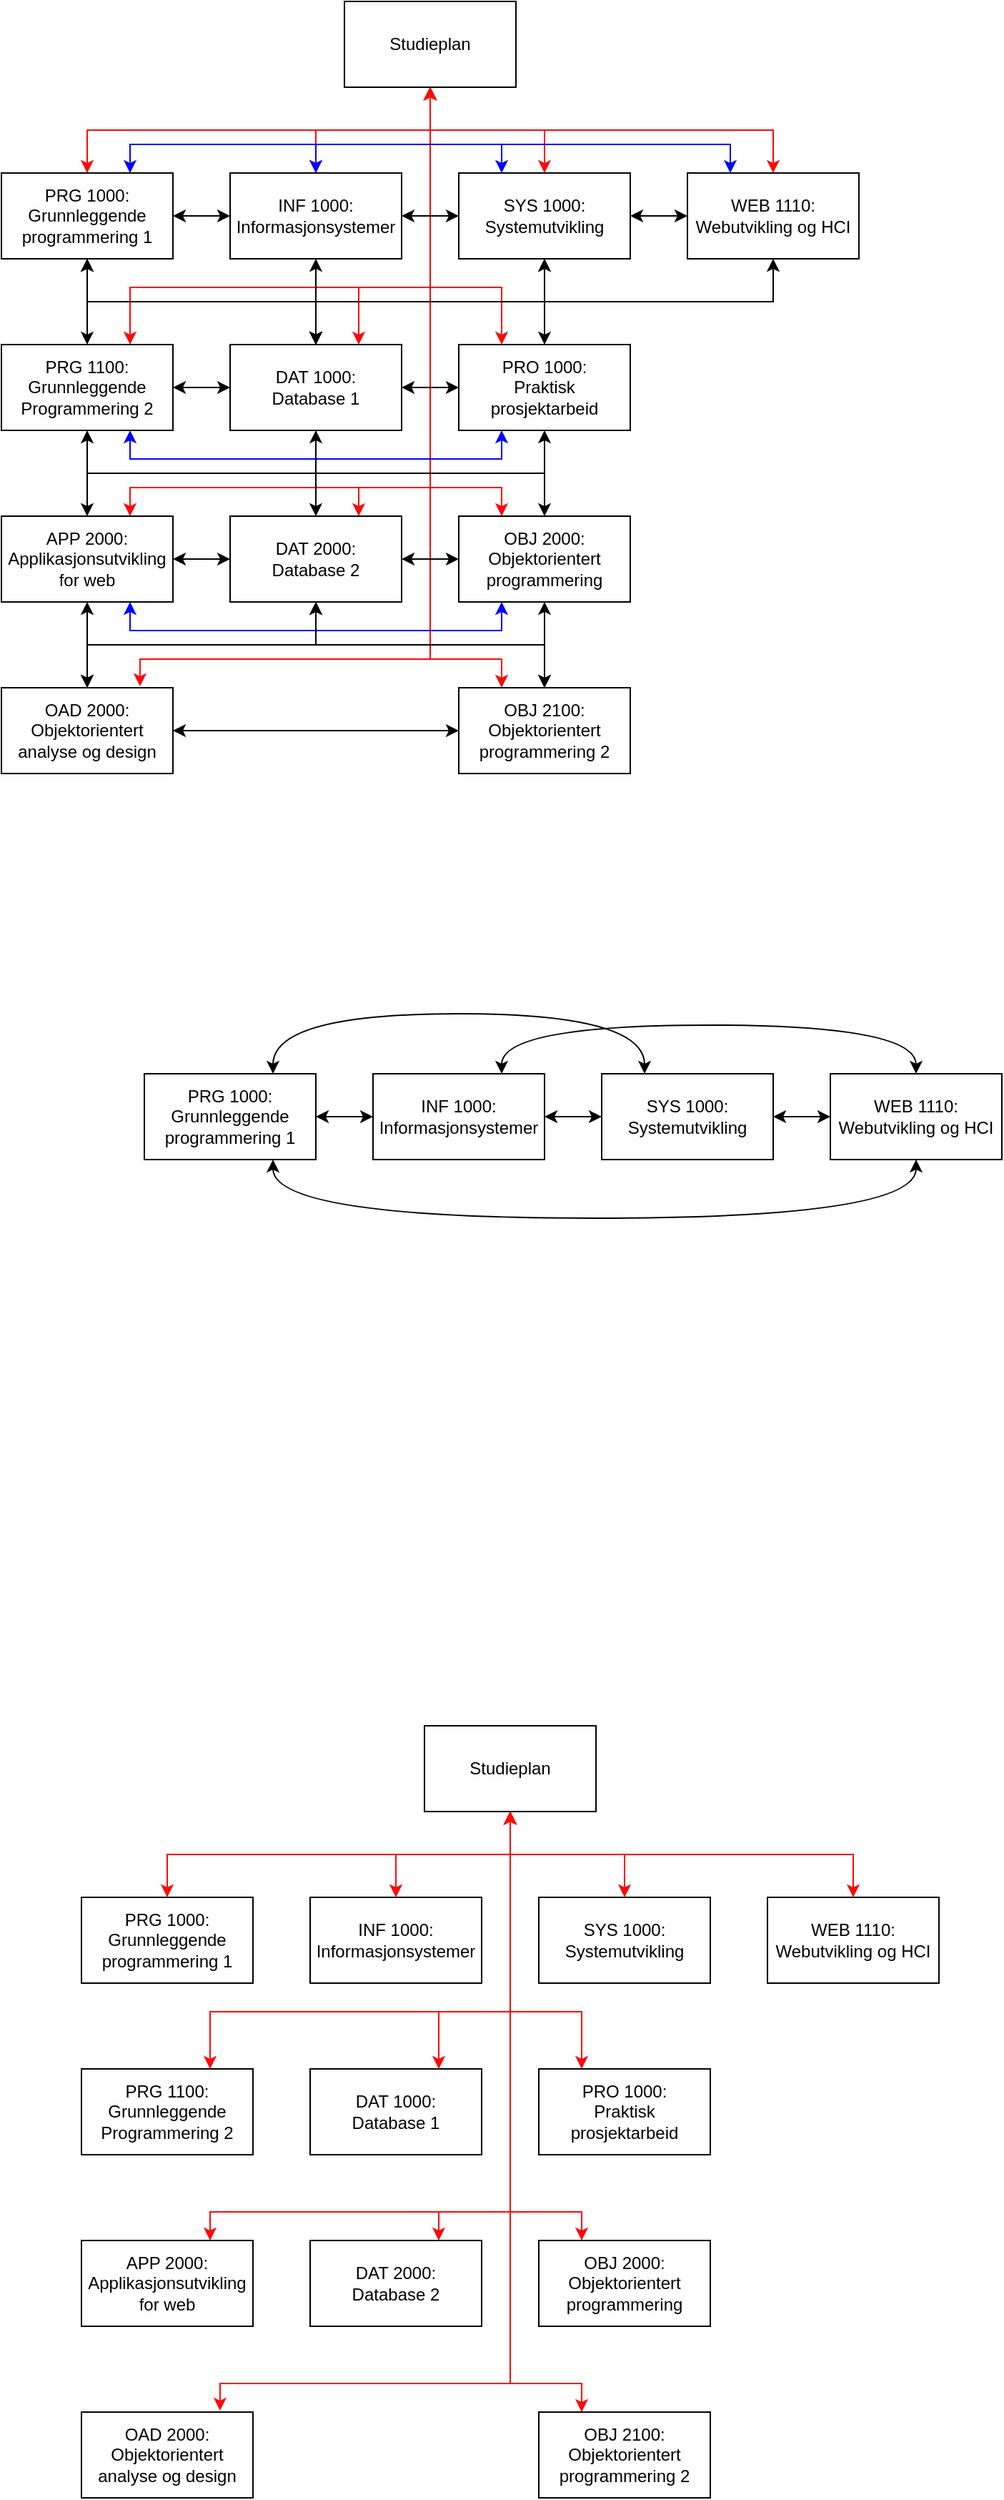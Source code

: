 <mxfile version="13.10.4" type="device"><diagram id="Z0nckJGrBumwDv3r46z7" name="Page-1"><mxGraphModel dx="1693" dy="1057" grid="0" gridSize="10" guides="1" tooltips="1" connect="1" arrows="1" fold="1" page="1" pageScale="1" pageWidth="827" pageHeight="1169" math="0" shadow="0"><root><mxCell id="0"/><mxCell id="1" parent="0"/><mxCell id="BzVgu11scCdk47-1drsi-37" style="edgeStyle=orthogonalEdgeStyle;rounded=0;orthogonalLoop=1;jettySize=auto;html=1;startArrow=classic;startFill=1;exitX=0.5;exitY=1;exitDx=0;exitDy=0;strokeColor=#FF0808;" edge="1" parent="1" source="BzVgu11scCdk47-1drsi-1" target="BzVgu11scCdk47-1drsi-2"><mxGeometry relative="1" as="geometry"/></mxCell><mxCell id="BzVgu11scCdk47-1drsi-38" style="edgeStyle=orthogonalEdgeStyle;rounded=0;orthogonalLoop=1;jettySize=auto;html=1;startArrow=classic;startFill=1;strokeColor=#FF0808;" edge="1" parent="1" source="BzVgu11scCdk47-1drsi-1" target="BzVgu11scCdk47-1drsi-4"><mxGeometry relative="1" as="geometry"/></mxCell><mxCell id="BzVgu11scCdk47-1drsi-39" style="edgeStyle=orthogonalEdgeStyle;rounded=0;orthogonalLoop=1;jettySize=auto;html=1;entryX=0.5;entryY=0;entryDx=0;entryDy=0;startArrow=classic;startFill=1;strokeColor=#FF0808;" edge="1" parent="1" source="BzVgu11scCdk47-1drsi-1" target="BzVgu11scCdk47-1drsi-5"><mxGeometry relative="1" as="geometry"/></mxCell><mxCell id="BzVgu11scCdk47-1drsi-40" style="edgeStyle=orthogonalEdgeStyle;rounded=0;orthogonalLoop=1;jettySize=auto;html=1;entryX=0.5;entryY=0;entryDx=0;entryDy=0;startArrow=classic;startFill=1;exitX=0.5;exitY=1;exitDx=0;exitDy=0;strokeColor=#FF0808;" edge="1" parent="1" source="BzVgu11scCdk47-1drsi-1" target="BzVgu11scCdk47-1drsi-6"><mxGeometry relative="1" as="geometry"/></mxCell><mxCell id="BzVgu11scCdk47-1drsi-41" style="edgeStyle=orthogonalEdgeStyle;rounded=0;orthogonalLoop=1;jettySize=auto;html=1;entryX=0.25;entryY=0;entryDx=0;entryDy=0;startArrow=classic;startFill=1;strokeColor=#FF0808;" edge="1" parent="1" source="BzVgu11scCdk47-1drsi-1" target="BzVgu11scCdk47-1drsi-8"><mxGeometry relative="1" as="geometry"><Array as="points"><mxPoint x="380" y="220"/><mxPoint x="430" y="220"/></Array></mxGeometry></mxCell><mxCell id="BzVgu11scCdk47-1drsi-43" style="edgeStyle=orthogonalEdgeStyle;rounded=0;orthogonalLoop=1;jettySize=auto;html=1;entryX=0.75;entryY=0;entryDx=0;entryDy=0;startArrow=classic;startFill=1;strokeColor=#FF0808;" edge="1" parent="1" source="BzVgu11scCdk47-1drsi-1" target="BzVgu11scCdk47-1drsi-7"><mxGeometry relative="1" as="geometry"><Array as="points"><mxPoint x="380" y="220"/><mxPoint x="330" y="220"/></Array></mxGeometry></mxCell><mxCell id="BzVgu11scCdk47-1drsi-44" style="edgeStyle=orthogonalEdgeStyle;rounded=0;orthogonalLoop=1;jettySize=auto;html=1;entryX=0.75;entryY=0;entryDx=0;entryDy=0;startArrow=classic;startFill=1;strokeColor=#FF0808;" edge="1" parent="1" source="BzVgu11scCdk47-1drsi-1" target="BzVgu11scCdk47-1drsi-3"><mxGeometry relative="1" as="geometry"><Array as="points"><mxPoint x="380" y="220"/><mxPoint x="170" y="220"/></Array></mxGeometry></mxCell><mxCell id="BzVgu11scCdk47-1drsi-45" style="edgeStyle=orthogonalEdgeStyle;rounded=0;orthogonalLoop=1;jettySize=auto;html=1;entryX=0.25;entryY=0;entryDx=0;entryDy=0;startArrow=classic;startFill=1;strokeColor=#FF0808;" edge="1" parent="1" source="BzVgu11scCdk47-1drsi-1" target="BzVgu11scCdk47-1drsi-11"><mxGeometry relative="1" as="geometry"><Array as="points"><mxPoint x="380" y="360"/><mxPoint x="430" y="360"/></Array></mxGeometry></mxCell><mxCell id="BzVgu11scCdk47-1drsi-46" style="edgeStyle=orthogonalEdgeStyle;rounded=0;orthogonalLoop=1;jettySize=auto;html=1;entryX=0.75;entryY=0;entryDx=0;entryDy=0;startArrow=classic;startFill=1;strokeColor=#FF0808;" edge="1" parent="1" source="BzVgu11scCdk47-1drsi-1" target="BzVgu11scCdk47-1drsi-10"><mxGeometry relative="1" as="geometry"><Array as="points"><mxPoint x="380" y="360"/><mxPoint x="330" y="360"/></Array></mxGeometry></mxCell><mxCell id="BzVgu11scCdk47-1drsi-47" style="edgeStyle=orthogonalEdgeStyle;rounded=0;orthogonalLoop=1;jettySize=auto;html=1;entryX=0.75;entryY=0;entryDx=0;entryDy=0;startArrow=classic;startFill=1;strokeColor=#FF0808;" edge="1" parent="1" source="BzVgu11scCdk47-1drsi-1" target="BzVgu11scCdk47-1drsi-9"><mxGeometry relative="1" as="geometry"><Array as="points"><mxPoint x="380" y="360"/><mxPoint x="170" y="360"/></Array></mxGeometry></mxCell><mxCell id="BzVgu11scCdk47-1drsi-48" style="edgeStyle=orthogonalEdgeStyle;rounded=0;orthogonalLoop=1;jettySize=auto;html=1;entryX=0.25;entryY=0;entryDx=0;entryDy=0;startArrow=classic;startFill=1;strokeColor=#FF0808;" edge="1" parent="1" source="BzVgu11scCdk47-1drsi-1" target="BzVgu11scCdk47-1drsi-13"><mxGeometry relative="1" as="geometry"><Array as="points"><mxPoint x="380" y="480"/><mxPoint x="430" y="480"/></Array></mxGeometry></mxCell><mxCell id="BzVgu11scCdk47-1drsi-49" style="edgeStyle=orthogonalEdgeStyle;rounded=0;orthogonalLoop=1;jettySize=auto;html=1;entryX=0.808;entryY=-0.017;entryDx=0;entryDy=0;entryPerimeter=0;startArrow=classic;startFill=1;strokeColor=#FF0808;jumpSize=9;" edge="1" parent="1" source="BzVgu11scCdk47-1drsi-1" target="BzVgu11scCdk47-1drsi-12"><mxGeometry relative="1" as="geometry"><Array as="points"><mxPoint x="380" y="480"/><mxPoint x="177" y="480"/></Array></mxGeometry></mxCell><mxCell id="BzVgu11scCdk47-1drsi-1" value="Studieplan" style="rounded=0;whiteSpace=wrap;html=1;" vertex="1" parent="1"><mxGeometry x="320" y="20" width="120" height="60" as="geometry"/></mxCell><mxCell id="BzVgu11scCdk47-1drsi-14" style="edgeStyle=orthogonalEdgeStyle;rounded=0;orthogonalLoop=1;jettySize=auto;html=1;entryX=0.5;entryY=0;entryDx=0;entryDy=0;startArrow=classic;startFill=1;" edge="1" parent="1" source="BzVgu11scCdk47-1drsi-2" target="BzVgu11scCdk47-1drsi-3"><mxGeometry relative="1" as="geometry"/></mxCell><mxCell id="BzVgu11scCdk47-1drsi-15" style="edgeStyle=orthogonalEdgeStyle;rounded=0;orthogonalLoop=1;jettySize=auto;html=1;entryX=0;entryY=0.5;entryDx=0;entryDy=0;startArrow=classic;startFill=1;" edge="1" parent="1" source="BzVgu11scCdk47-1drsi-2" target="BzVgu11scCdk47-1drsi-4"><mxGeometry relative="1" as="geometry"/></mxCell><mxCell id="BzVgu11scCdk47-1drsi-53" style="edgeStyle=orthogonalEdgeStyle;rounded=0;orthogonalLoop=1;jettySize=auto;html=1;entryX=0.25;entryY=0;entryDx=0;entryDy=0;startArrow=classic;startFill=1;strokeColor=#0000FF;exitX=0.75;exitY=0;exitDx=0;exitDy=0;" edge="1" parent="1" source="BzVgu11scCdk47-1drsi-2" target="BzVgu11scCdk47-1drsi-5"><mxGeometry relative="1" as="geometry"/></mxCell><mxCell id="BzVgu11scCdk47-1drsi-2" value="PRG 1000: Grunnleggende programmering 1" style="rounded=0;whiteSpace=wrap;html=1;" vertex="1" parent="1"><mxGeometry x="80" y="140" width="120" height="60" as="geometry"/></mxCell><mxCell id="BzVgu11scCdk47-1drsi-18" style="edgeStyle=orthogonalEdgeStyle;rounded=0;orthogonalLoop=1;jettySize=auto;html=1;entryX=0;entryY=0.5;entryDx=0;entryDy=0;startArrow=classic;startFill=1;" edge="1" parent="1" source="BzVgu11scCdk47-1drsi-3" target="BzVgu11scCdk47-1drsi-7"><mxGeometry relative="1" as="geometry"/></mxCell><mxCell id="BzVgu11scCdk47-1drsi-26" style="edgeStyle=orthogonalEdgeStyle;rounded=0;orthogonalLoop=1;jettySize=auto;html=1;entryX=0.5;entryY=0;entryDx=0;entryDy=0;startArrow=classic;startFill=1;" edge="1" parent="1" source="BzVgu11scCdk47-1drsi-3" target="BzVgu11scCdk47-1drsi-9"><mxGeometry relative="1" as="geometry"/></mxCell><mxCell id="BzVgu11scCdk47-1drsi-51" style="edgeStyle=orthogonalEdgeStyle;rounded=0;orthogonalLoop=1;jettySize=auto;html=1;entryX=0.25;entryY=1;entryDx=0;entryDy=0;startArrow=classic;startFill=1;strokeColor=#0000FF;exitX=0.75;exitY=1;exitDx=0;exitDy=0;" edge="1" parent="1" source="BzVgu11scCdk47-1drsi-3" target="BzVgu11scCdk47-1drsi-8"><mxGeometry relative="1" as="geometry"/></mxCell><mxCell id="BzVgu11scCdk47-1drsi-3" value="PRG 1100: Grunnleggende Programmering 2" style="rounded=0;whiteSpace=wrap;html=1;" vertex="1" parent="1"><mxGeometry x="80" y="260" width="120" height="60" as="geometry"/></mxCell><mxCell id="BzVgu11scCdk47-1drsi-16" style="edgeStyle=orthogonalEdgeStyle;rounded=0;orthogonalLoop=1;jettySize=auto;html=1;entryX=0;entryY=0.5;entryDx=0;entryDy=0;startArrow=classic;startFill=1;" edge="1" parent="1" source="BzVgu11scCdk47-1drsi-4" target="BzVgu11scCdk47-1drsi-5"><mxGeometry relative="1" as="geometry"/></mxCell><mxCell id="BzVgu11scCdk47-1drsi-23" style="edgeStyle=orthogonalEdgeStyle;rounded=0;orthogonalLoop=1;jettySize=auto;html=1;entryX=0.5;entryY=0;entryDx=0;entryDy=0;startArrow=classic;startFill=1;" edge="1" parent="1" source="BzVgu11scCdk47-1drsi-4" target="BzVgu11scCdk47-1drsi-7"><mxGeometry relative="1" as="geometry"/></mxCell><mxCell id="BzVgu11scCdk47-1drsi-54" style="edgeStyle=orthogonalEdgeStyle;rounded=0;orthogonalLoop=1;jettySize=auto;html=1;entryX=0.25;entryY=0;entryDx=0;entryDy=0;startArrow=classic;startFill=1;strokeColor=#0000FF;" edge="1" parent="1" source="BzVgu11scCdk47-1drsi-4" target="BzVgu11scCdk47-1drsi-6"><mxGeometry relative="1" as="geometry"><Array as="points"><mxPoint x="300" y="120"/><mxPoint x="590" y="120"/></Array></mxGeometry></mxCell><mxCell id="BzVgu11scCdk47-1drsi-4" value="INF 1000: Informasjonsystemer" style="rounded=0;whiteSpace=wrap;html=1;" vertex="1" parent="1"><mxGeometry x="240" y="140" width="120" height="60" as="geometry"/></mxCell><mxCell id="BzVgu11scCdk47-1drsi-17" style="edgeStyle=orthogonalEdgeStyle;rounded=0;orthogonalLoop=1;jettySize=auto;html=1;startArrow=classic;startFill=1;" edge="1" parent="1" source="BzVgu11scCdk47-1drsi-5" target="BzVgu11scCdk47-1drsi-6"><mxGeometry relative="1" as="geometry"/></mxCell><mxCell id="BzVgu11scCdk47-1drsi-24" style="edgeStyle=orthogonalEdgeStyle;rounded=0;orthogonalLoop=1;jettySize=auto;html=1;entryX=0.5;entryY=0;entryDx=0;entryDy=0;startArrow=classic;startFill=1;" edge="1" parent="1" source="BzVgu11scCdk47-1drsi-5" target="BzVgu11scCdk47-1drsi-8"><mxGeometry relative="1" as="geometry"/></mxCell><mxCell id="BzVgu11scCdk47-1drsi-5" value="SYS 1000: Systemutvikling" style="rounded=0;whiteSpace=wrap;html=1;" vertex="1" parent="1"><mxGeometry x="400" y="140" width="120" height="60" as="geometry"/></mxCell><mxCell id="BzVgu11scCdk47-1drsi-6" value="WEB 1110: Webutvikling og HCI" style="rounded=0;whiteSpace=wrap;html=1;" vertex="1" parent="1"><mxGeometry x="560" y="140" width="120" height="60" as="geometry"/></mxCell><mxCell id="BzVgu11scCdk47-1drsi-19" style="edgeStyle=orthogonalEdgeStyle;rounded=0;orthogonalLoop=1;jettySize=auto;html=1;entryX=0;entryY=0.5;entryDx=0;entryDy=0;startArrow=classic;startFill=1;" edge="1" parent="1" source="BzVgu11scCdk47-1drsi-7" target="BzVgu11scCdk47-1drsi-8"><mxGeometry relative="1" as="geometry"/></mxCell><mxCell id="BzVgu11scCdk47-1drsi-25" style="edgeStyle=orthogonalEdgeStyle;rounded=0;orthogonalLoop=1;jettySize=auto;html=1;entryX=0.5;entryY=0;entryDx=0;entryDy=0;startArrow=classic;startFill=1;" edge="1" parent="1" source="BzVgu11scCdk47-1drsi-7" target="BzVgu11scCdk47-1drsi-10"><mxGeometry relative="1" as="geometry"/></mxCell><mxCell id="BzVgu11scCdk47-1drsi-34" style="edgeStyle=orthogonalEdgeStyle;rounded=0;orthogonalLoop=1;jettySize=auto;html=1;entryX=0.5;entryY=1;entryDx=0;entryDy=0;startArrow=classic;startFill=1;exitX=0.5;exitY=0;exitDx=0;exitDy=0;" edge="1" parent="1" source="BzVgu11scCdk47-1drsi-7" target="BzVgu11scCdk47-1drsi-5"><mxGeometry relative="1" as="geometry"/></mxCell><mxCell id="BzVgu11scCdk47-1drsi-35" style="edgeStyle=orthogonalEdgeStyle;rounded=0;orthogonalLoop=1;jettySize=auto;html=1;entryX=0.5;entryY=1;entryDx=0;entryDy=0;startArrow=classic;startFill=1;exitX=0.5;exitY=0;exitDx=0;exitDy=0;" edge="1" parent="1" source="BzVgu11scCdk47-1drsi-7" target="BzVgu11scCdk47-1drsi-2"><mxGeometry relative="1" as="geometry"/></mxCell><mxCell id="BzVgu11scCdk47-1drsi-36" style="edgeStyle=orthogonalEdgeStyle;rounded=0;orthogonalLoop=1;jettySize=auto;html=1;entryX=0.5;entryY=1;entryDx=0;entryDy=0;startArrow=classic;startFill=1;exitX=0.5;exitY=0;exitDx=0;exitDy=0;" edge="1" parent="1" source="BzVgu11scCdk47-1drsi-7" target="BzVgu11scCdk47-1drsi-6"><mxGeometry relative="1" as="geometry"/></mxCell><mxCell id="BzVgu11scCdk47-1drsi-7" value="DAT 1000: &lt;br&gt;Database 1" style="rounded=0;whiteSpace=wrap;html=1;" vertex="1" parent="1"><mxGeometry x="240" y="260" width="120" height="60" as="geometry"/></mxCell><mxCell id="BzVgu11scCdk47-1drsi-27" style="edgeStyle=orthogonalEdgeStyle;rounded=0;orthogonalLoop=1;jettySize=auto;html=1;entryX=0.5;entryY=0;entryDx=0;entryDy=0;startArrow=classic;startFill=1;" edge="1" parent="1" source="BzVgu11scCdk47-1drsi-8" target="BzVgu11scCdk47-1drsi-11"><mxGeometry relative="1" as="geometry"/></mxCell><mxCell id="BzVgu11scCdk47-1drsi-8" value="PRO 1000: &lt;br&gt;Praktisk prosjektarbeid" style="rounded=0;whiteSpace=wrap;html=1;" vertex="1" parent="1"><mxGeometry x="400" y="260" width="120" height="60" as="geometry"/></mxCell><mxCell id="BzVgu11scCdk47-1drsi-20" style="edgeStyle=orthogonalEdgeStyle;rounded=0;orthogonalLoop=1;jettySize=auto;html=1;entryX=0;entryY=0.5;entryDx=0;entryDy=0;startArrow=classic;startFill=1;" edge="1" parent="1" source="BzVgu11scCdk47-1drsi-9" target="BzVgu11scCdk47-1drsi-10"><mxGeometry relative="1" as="geometry"/></mxCell><mxCell id="BzVgu11scCdk47-1drsi-28" style="edgeStyle=orthogonalEdgeStyle;rounded=0;orthogonalLoop=1;jettySize=auto;html=1;entryX=0.5;entryY=0;entryDx=0;entryDy=0;startArrow=classic;startFill=1;" edge="1" parent="1" source="BzVgu11scCdk47-1drsi-9" target="BzVgu11scCdk47-1drsi-12"><mxGeometry relative="1" as="geometry"/></mxCell><mxCell id="BzVgu11scCdk47-1drsi-50" style="edgeStyle=orthogonalEdgeStyle;rounded=0;orthogonalLoop=1;jettySize=auto;html=1;entryX=0.25;entryY=1;entryDx=0;entryDy=0;startArrow=classic;startFill=1;exitX=0.75;exitY=1;exitDx=0;exitDy=0;strokeColor=#0000FF;" edge="1" parent="1" source="BzVgu11scCdk47-1drsi-9" target="BzVgu11scCdk47-1drsi-11"><mxGeometry relative="1" as="geometry"><Array as="points"><mxPoint x="170" y="460"/><mxPoint x="430" y="460"/></Array></mxGeometry></mxCell><mxCell id="BzVgu11scCdk47-1drsi-9" value="APP 2000: Applikasjonsutvikling for web" style="rounded=0;whiteSpace=wrap;html=1;" vertex="1" parent="1"><mxGeometry x="80" y="380" width="120" height="60" as="geometry"/></mxCell><mxCell id="BzVgu11scCdk47-1drsi-21" style="edgeStyle=orthogonalEdgeStyle;rounded=0;orthogonalLoop=1;jettySize=auto;html=1;startArrow=classic;startFill=1;" edge="1" parent="1" source="BzVgu11scCdk47-1drsi-10" target="BzVgu11scCdk47-1drsi-11"><mxGeometry relative="1" as="geometry"/></mxCell><mxCell id="BzVgu11scCdk47-1drsi-29" style="edgeStyle=orthogonalEdgeStyle;rounded=0;orthogonalLoop=1;jettySize=auto;html=1;entryX=0.5;entryY=0;entryDx=0;entryDy=0;startArrow=classic;startFill=1;exitX=0.5;exitY=1;exitDx=0;exitDy=0;" edge="1" parent="1" source="BzVgu11scCdk47-1drsi-10" target="BzVgu11scCdk47-1drsi-12"><mxGeometry relative="1" as="geometry"/></mxCell><mxCell id="BzVgu11scCdk47-1drsi-30" style="edgeStyle=orthogonalEdgeStyle;rounded=0;orthogonalLoop=1;jettySize=auto;html=1;entryX=0.5;entryY=0;entryDx=0;entryDy=0;startArrow=classic;startFill=1;exitX=0.5;exitY=1;exitDx=0;exitDy=0;" edge="1" parent="1" source="BzVgu11scCdk47-1drsi-10" target="BzVgu11scCdk47-1drsi-13"><mxGeometry relative="1" as="geometry"/></mxCell><mxCell id="BzVgu11scCdk47-1drsi-10" value="DAT 2000: &lt;br&gt;Database 2" style="rounded=0;whiteSpace=wrap;html=1;" vertex="1" parent="1"><mxGeometry x="240" y="380" width="120" height="60" as="geometry"/></mxCell><mxCell id="BzVgu11scCdk47-1drsi-31" style="edgeStyle=orthogonalEdgeStyle;rounded=0;orthogonalLoop=1;jettySize=auto;html=1;entryX=0.5;entryY=0;entryDx=0;entryDy=0;startArrow=classic;startFill=1;" edge="1" parent="1" source="BzVgu11scCdk47-1drsi-11" target="BzVgu11scCdk47-1drsi-13"><mxGeometry relative="1" as="geometry"/></mxCell><mxCell id="BzVgu11scCdk47-1drsi-11" value="OBJ 2000: Objektorientert programmering" style="rounded=0;whiteSpace=wrap;html=1;" vertex="1" parent="1"><mxGeometry x="400" y="380" width="120" height="60" as="geometry"/></mxCell><mxCell id="BzVgu11scCdk47-1drsi-22" style="edgeStyle=orthogonalEdgeStyle;rounded=0;orthogonalLoop=1;jettySize=auto;html=1;entryX=0;entryY=0.5;entryDx=0;entryDy=0;startArrow=classic;startFill=1;exitX=1;exitY=0.5;exitDx=0;exitDy=0;" edge="1" parent="1" source="BzVgu11scCdk47-1drsi-12" target="BzVgu11scCdk47-1drsi-13"><mxGeometry relative="1" as="geometry"/></mxCell><mxCell id="BzVgu11scCdk47-1drsi-12" value="OAD 2000: Objektorientert analyse og design" style="rounded=0;whiteSpace=wrap;html=1;" vertex="1" parent="1"><mxGeometry x="80" y="500" width="120" height="60" as="geometry"/></mxCell><mxCell id="BzVgu11scCdk47-1drsi-13" value="OBJ 2100: Objektorientert programmering 2" style="rounded=0;whiteSpace=wrap;html=1;" vertex="1" parent="1"><mxGeometry x="400" y="500" width="120" height="60" as="geometry"/></mxCell><mxCell id="BzVgu11scCdk47-1drsi-56" value="" style="endArrow=none;html=1;" edge="1" parent="1"><mxGeometry width="50" height="50" relative="1" as="geometry"><mxPoint x="140" y="350" as="sourcePoint"/><mxPoint x="460" y="350" as="targetPoint"/></mxGeometry></mxCell><mxCell id="BzVgu11scCdk47-1drsi-64" style="edgeStyle=orthogonalEdgeStyle;curved=1;jumpSize=9;orthogonalLoop=1;jettySize=auto;html=1;entryX=0.75;entryY=0;entryDx=0;entryDy=0;startArrow=classic;startFill=1;strokeColor=#000000;exitX=0.5;exitY=0;exitDx=0;exitDy=0;" edge="1" parent="1" source="BzVgu11scCdk47-1drsi-57" target="BzVgu11scCdk47-1drsi-59"><mxGeometry relative="1" as="geometry"><Array as="points"><mxPoint x="720" y="736"/><mxPoint x="430" y="736"/></Array></mxGeometry></mxCell><mxCell id="BzVgu11scCdk47-1drsi-57" value="WEB 1110: Webutvikling og HCI" style="rounded=0;whiteSpace=wrap;html=1;" vertex="1" parent="1"><mxGeometry x="660" y="770" width="120" height="60" as="geometry"/></mxCell><mxCell id="BzVgu11scCdk47-1drsi-63" style="edgeStyle=orthogonalEdgeStyle;curved=1;jumpSize=9;orthogonalLoop=1;jettySize=auto;html=1;entryX=0;entryY=0.5;entryDx=0;entryDy=0;startArrow=classic;startFill=1;strokeColor=#000000;" edge="1" parent="1" source="BzVgu11scCdk47-1drsi-58" target="BzVgu11scCdk47-1drsi-57"><mxGeometry relative="1" as="geometry"/></mxCell><mxCell id="BzVgu11scCdk47-1drsi-65" style="edgeStyle=orthogonalEdgeStyle;curved=1;jumpSize=9;orthogonalLoop=1;jettySize=auto;html=1;entryX=0.75;entryY=0;entryDx=0;entryDy=0;startArrow=classic;startFill=1;strokeColor=#000000;exitX=0.25;exitY=0;exitDx=0;exitDy=0;" edge="1" parent="1" source="BzVgu11scCdk47-1drsi-58" target="BzVgu11scCdk47-1drsi-60"><mxGeometry relative="1" as="geometry"><Array as="points"><mxPoint x="530" y="728"/><mxPoint x="270" y="728"/></Array></mxGeometry></mxCell><mxCell id="BzVgu11scCdk47-1drsi-58" value="SYS 1000: Systemutvikling" style="rounded=0;whiteSpace=wrap;html=1;" vertex="1" parent="1"><mxGeometry x="500" y="770" width="120" height="60" as="geometry"/></mxCell><mxCell id="BzVgu11scCdk47-1drsi-62" style="edgeStyle=orthogonalEdgeStyle;curved=1;jumpSize=9;orthogonalLoop=1;jettySize=auto;html=1;entryX=0;entryY=0.5;entryDx=0;entryDy=0;startArrow=classic;startFill=1;strokeColor=#000000;" edge="1" parent="1" source="BzVgu11scCdk47-1drsi-59" target="BzVgu11scCdk47-1drsi-58"><mxGeometry relative="1" as="geometry"/></mxCell><mxCell id="BzVgu11scCdk47-1drsi-59" value="INF 1000: Informasjonsystemer" style="rounded=0;whiteSpace=wrap;html=1;" vertex="1" parent="1"><mxGeometry x="340" y="770" width="120" height="60" as="geometry"/></mxCell><mxCell id="BzVgu11scCdk47-1drsi-61" style="edgeStyle=orthogonalEdgeStyle;curved=1;jumpSize=9;orthogonalLoop=1;jettySize=auto;html=1;entryX=0;entryY=0.5;entryDx=0;entryDy=0;startArrow=classic;startFill=1;strokeColor=#000000;" edge="1" parent="1" source="BzVgu11scCdk47-1drsi-60" target="BzVgu11scCdk47-1drsi-59"><mxGeometry relative="1" as="geometry"/></mxCell><mxCell id="BzVgu11scCdk47-1drsi-66" style="edgeStyle=orthogonalEdgeStyle;curved=1;jumpSize=9;orthogonalLoop=1;jettySize=auto;html=1;entryX=0.5;entryY=1;entryDx=0;entryDy=0;startArrow=classic;startFill=1;strokeColor=#000000;exitX=0.75;exitY=1;exitDx=0;exitDy=0;" edge="1" parent="1" source="BzVgu11scCdk47-1drsi-60" target="BzVgu11scCdk47-1drsi-57"><mxGeometry relative="1" as="geometry"><Array as="points"><mxPoint x="270" y="871"/><mxPoint x="720" y="871"/></Array></mxGeometry></mxCell><mxCell id="BzVgu11scCdk47-1drsi-60" value="PRG 1000: Grunnleggende programmering 1" style="rounded=0;whiteSpace=wrap;html=1;" vertex="1" parent="1"><mxGeometry x="180" y="770" width="120" height="60" as="geometry"/></mxCell><mxCell id="BzVgu11scCdk47-1drsi-67" style="edgeStyle=orthogonalEdgeStyle;rounded=0;orthogonalLoop=1;jettySize=auto;html=1;startArrow=classic;startFill=1;exitX=0.5;exitY=1;exitDx=0;exitDy=0;strokeColor=#FF0808;" edge="1" source="BzVgu11scCdk47-1drsi-79" target="BzVgu11scCdk47-1drsi-83" parent="1"><mxGeometry relative="1" as="geometry"/></mxCell><mxCell id="BzVgu11scCdk47-1drsi-68" style="edgeStyle=orthogonalEdgeStyle;rounded=0;orthogonalLoop=1;jettySize=auto;html=1;startArrow=classic;startFill=1;strokeColor=#FF0808;" edge="1" source="BzVgu11scCdk47-1drsi-79" target="BzVgu11scCdk47-1drsi-91" parent="1"><mxGeometry relative="1" as="geometry"/></mxCell><mxCell id="BzVgu11scCdk47-1drsi-69" style="edgeStyle=orthogonalEdgeStyle;rounded=0;orthogonalLoop=1;jettySize=auto;html=1;entryX=0.5;entryY=0;entryDx=0;entryDy=0;startArrow=classic;startFill=1;strokeColor=#FF0808;" edge="1" source="BzVgu11scCdk47-1drsi-79" target="BzVgu11scCdk47-1drsi-94" parent="1"><mxGeometry relative="1" as="geometry"/></mxCell><mxCell id="BzVgu11scCdk47-1drsi-70" style="edgeStyle=orthogonalEdgeStyle;rounded=0;orthogonalLoop=1;jettySize=auto;html=1;entryX=0.5;entryY=0;entryDx=0;entryDy=0;startArrow=classic;startFill=1;exitX=0.5;exitY=1;exitDx=0;exitDy=0;strokeColor=#FF0808;" edge="1" source="BzVgu11scCdk47-1drsi-79" target="BzVgu11scCdk47-1drsi-95" parent="1"><mxGeometry relative="1" as="geometry"/></mxCell><mxCell id="BzVgu11scCdk47-1drsi-71" style="edgeStyle=orthogonalEdgeStyle;rounded=0;orthogonalLoop=1;jettySize=auto;html=1;entryX=0.25;entryY=0;entryDx=0;entryDy=0;startArrow=classic;startFill=1;strokeColor=#FF0808;" edge="1" source="BzVgu11scCdk47-1drsi-79" target="BzVgu11scCdk47-1drsi-103" parent="1"><mxGeometry relative="1" as="geometry"><Array as="points"><mxPoint x="436" y="1426"/><mxPoint x="486" y="1426"/></Array></mxGeometry></mxCell><mxCell id="BzVgu11scCdk47-1drsi-72" style="edgeStyle=orthogonalEdgeStyle;rounded=0;orthogonalLoop=1;jettySize=auto;html=1;entryX=0.75;entryY=0;entryDx=0;entryDy=0;startArrow=classic;startFill=1;strokeColor=#FF0808;" edge="1" source="BzVgu11scCdk47-1drsi-79" target="BzVgu11scCdk47-1drsi-101" parent="1"><mxGeometry relative="1" as="geometry"><Array as="points"><mxPoint x="436" y="1426"/><mxPoint x="386" y="1426"/></Array></mxGeometry></mxCell><mxCell id="BzVgu11scCdk47-1drsi-73" style="edgeStyle=orthogonalEdgeStyle;rounded=0;orthogonalLoop=1;jettySize=auto;html=1;entryX=0.75;entryY=0;entryDx=0;entryDy=0;startArrow=classic;startFill=1;strokeColor=#FF0808;" edge="1" source="BzVgu11scCdk47-1drsi-79" target="BzVgu11scCdk47-1drsi-87" parent="1"><mxGeometry relative="1" as="geometry"><Array as="points"><mxPoint x="436" y="1426"/><mxPoint x="226" y="1426"/></Array></mxGeometry></mxCell><mxCell id="BzVgu11scCdk47-1drsi-74" style="edgeStyle=orthogonalEdgeStyle;rounded=0;orthogonalLoop=1;jettySize=auto;html=1;entryX=0.25;entryY=0;entryDx=0;entryDy=0;startArrow=classic;startFill=1;strokeColor=#FF0808;" edge="1" source="BzVgu11scCdk47-1drsi-79" target="BzVgu11scCdk47-1drsi-113" parent="1"><mxGeometry relative="1" as="geometry"><Array as="points"><mxPoint x="436" y="1566"/><mxPoint x="486" y="1566"/></Array></mxGeometry></mxCell><mxCell id="BzVgu11scCdk47-1drsi-75" style="edgeStyle=orthogonalEdgeStyle;rounded=0;orthogonalLoop=1;jettySize=auto;html=1;entryX=0.75;entryY=0;entryDx=0;entryDy=0;startArrow=classic;startFill=1;strokeColor=#FF0808;" edge="1" source="BzVgu11scCdk47-1drsi-79" target="BzVgu11scCdk47-1drsi-111" parent="1"><mxGeometry relative="1" as="geometry"><Array as="points"><mxPoint x="436" y="1566"/><mxPoint x="386" y="1566"/></Array></mxGeometry></mxCell><mxCell id="BzVgu11scCdk47-1drsi-76" style="edgeStyle=orthogonalEdgeStyle;rounded=0;orthogonalLoop=1;jettySize=auto;html=1;entryX=0.75;entryY=0;entryDx=0;entryDy=0;startArrow=classic;startFill=1;strokeColor=#FF0808;" edge="1" source="BzVgu11scCdk47-1drsi-79" target="BzVgu11scCdk47-1drsi-107" parent="1"><mxGeometry relative="1" as="geometry"><Array as="points"><mxPoint x="436" y="1566"/><mxPoint x="226" y="1566"/></Array></mxGeometry></mxCell><mxCell id="BzVgu11scCdk47-1drsi-77" style="edgeStyle=orthogonalEdgeStyle;rounded=0;orthogonalLoop=1;jettySize=auto;html=1;entryX=0.25;entryY=0;entryDx=0;entryDy=0;startArrow=classic;startFill=1;strokeColor=#FF0808;" edge="1" source="BzVgu11scCdk47-1drsi-79" target="BzVgu11scCdk47-1drsi-116" parent="1"><mxGeometry relative="1" as="geometry"><Array as="points"><mxPoint x="436" y="1686"/><mxPoint x="486" y="1686"/></Array></mxGeometry></mxCell><mxCell id="BzVgu11scCdk47-1drsi-78" style="edgeStyle=orthogonalEdgeStyle;rounded=0;orthogonalLoop=1;jettySize=auto;html=1;entryX=0.808;entryY=-0.017;entryDx=0;entryDy=0;entryPerimeter=0;startArrow=classic;startFill=1;strokeColor=#FF0808;jumpSize=9;" edge="1" source="BzVgu11scCdk47-1drsi-79" target="BzVgu11scCdk47-1drsi-115" parent="1"><mxGeometry relative="1" as="geometry"><Array as="points"><mxPoint x="436" y="1686"/><mxPoint x="233" y="1686"/></Array></mxGeometry></mxCell><mxCell id="BzVgu11scCdk47-1drsi-79" value="Studieplan" style="rounded=0;whiteSpace=wrap;html=1;" vertex="1" parent="1"><mxGeometry x="376" y="1226" width="120" height="60" as="geometry"/></mxCell><mxCell id="BzVgu11scCdk47-1drsi-83" value="PRG 1000: Grunnleggende programmering 1" style="rounded=0;whiteSpace=wrap;html=1;" vertex="1" parent="1"><mxGeometry x="136" y="1346" width="120" height="60" as="geometry"/></mxCell><mxCell id="BzVgu11scCdk47-1drsi-87" value="PRG 1100: Grunnleggende Programmering 2" style="rounded=0;whiteSpace=wrap;html=1;" vertex="1" parent="1"><mxGeometry x="136" y="1466" width="120" height="60" as="geometry"/></mxCell><mxCell id="BzVgu11scCdk47-1drsi-91" value="INF 1000: Informasjonsystemer" style="rounded=0;whiteSpace=wrap;html=1;" vertex="1" parent="1"><mxGeometry x="296" y="1346" width="120" height="60" as="geometry"/></mxCell><mxCell id="BzVgu11scCdk47-1drsi-94" value="SYS 1000: Systemutvikling" style="rounded=0;whiteSpace=wrap;html=1;" vertex="1" parent="1"><mxGeometry x="456" y="1346" width="120" height="60" as="geometry"/></mxCell><mxCell id="BzVgu11scCdk47-1drsi-95" value="WEB 1110: Webutvikling og HCI" style="rounded=0;whiteSpace=wrap;html=1;" vertex="1" parent="1"><mxGeometry x="616" y="1346" width="120" height="60" as="geometry"/></mxCell><mxCell id="BzVgu11scCdk47-1drsi-101" value="DAT 1000: &lt;br&gt;Database 1" style="rounded=0;whiteSpace=wrap;html=1;" vertex="1" parent="1"><mxGeometry x="296" y="1466" width="120" height="60" as="geometry"/></mxCell><mxCell id="BzVgu11scCdk47-1drsi-103" value="PRO 1000: &lt;br&gt;Praktisk prosjektarbeid" style="rounded=0;whiteSpace=wrap;html=1;" vertex="1" parent="1"><mxGeometry x="456" y="1466" width="120" height="60" as="geometry"/></mxCell><mxCell id="BzVgu11scCdk47-1drsi-107" value="APP 2000: Applikasjonsutvikling for web" style="rounded=0;whiteSpace=wrap;html=1;" vertex="1" parent="1"><mxGeometry x="136" y="1586" width="120" height="60" as="geometry"/></mxCell><mxCell id="BzVgu11scCdk47-1drsi-111" value="DAT 2000: &lt;br&gt;Database 2" style="rounded=0;whiteSpace=wrap;html=1;" vertex="1" parent="1"><mxGeometry x="296" y="1586" width="120" height="60" as="geometry"/></mxCell><mxCell id="BzVgu11scCdk47-1drsi-113" value="OBJ 2000: Objektorientert programmering" style="rounded=0;whiteSpace=wrap;html=1;" vertex="1" parent="1"><mxGeometry x="456" y="1586" width="120" height="60" as="geometry"/></mxCell><mxCell id="BzVgu11scCdk47-1drsi-115" value="OAD 2000: Objektorientert analyse og design" style="rounded=0;whiteSpace=wrap;html=1;" vertex="1" parent="1"><mxGeometry x="136" y="1706" width="120" height="60" as="geometry"/></mxCell><mxCell id="BzVgu11scCdk47-1drsi-116" value="OBJ 2100: Objektorientert programmering 2" style="rounded=0;whiteSpace=wrap;html=1;" vertex="1" parent="1"><mxGeometry x="456" y="1706" width="120" height="60" as="geometry"/></mxCell></root></mxGraphModel></diagram></mxfile>
